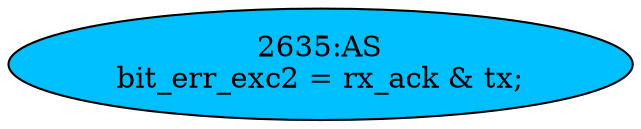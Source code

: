 strict digraph "" {
	node [label="\N"];
	"2635:AS"	 [ast="<pyverilog.vparser.ast.Assign object at 0x7f44f6bb69d0>",
		def_var="['bit_err_exc2']",
		fillcolor=deepskyblue,
		label="2635:AS
bit_err_exc2 = rx_ack & tx;",
		statements="[]",
		style=filled,
		typ=Assign,
		use_var="['rx_ack', 'tx']"];
}
